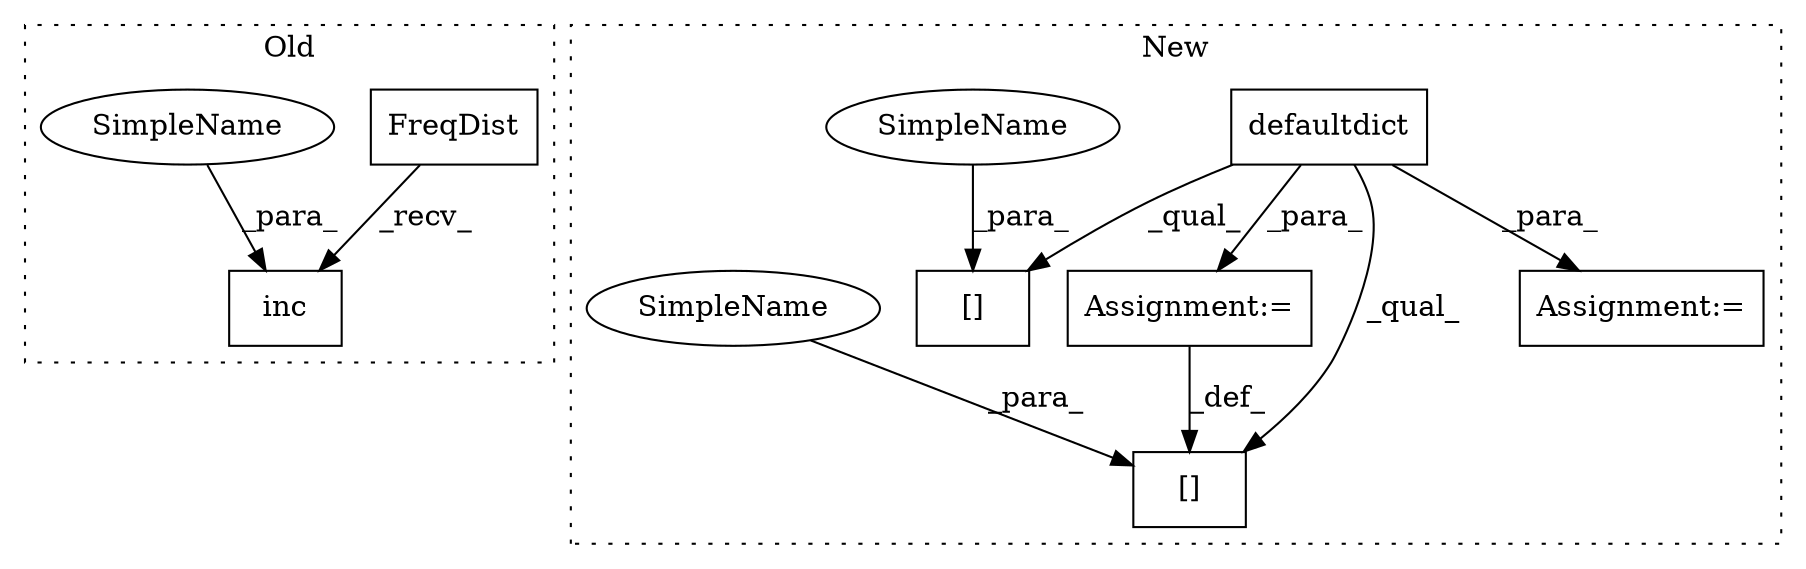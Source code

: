 digraph G {
subgraph cluster0 {
1 [label="FreqDist" a="32" s="2111" l="10" shape="box"];
4 [label="inc" a="32" s="2821,2828" l="4,1" shape="box"];
8 [label="SimpleName" a="42" s="2825" l="3" shape="ellipse"];
label = "Old";
style="dotted";
}
subgraph cluster1 {
2 [label="defaultdict" a="32" s="2440,2455" l="12,1" shape="box"];
3 [label="[]" a="2" s="3288,3302" l="11,1" shape="box"];
5 [label="Assignment:=" a="7" s="3303" l="2" shape="box"];
6 [label="[]" a="2" s="3288,3302" l="11,1" shape="box"];
7 [label="Assignment:=" a="7" s="3706" l="1" shape="box"];
9 [label="SimpleName" a="42" s="3299" l="3" shape="ellipse"];
10 [label="SimpleName" a="42" s="3299" l="3" shape="ellipse"];
label = "New";
style="dotted";
}
1 -> 4 [label="_recv_"];
2 -> 7 [label="_para_"];
2 -> 6 [label="_qual_"];
2 -> 5 [label="_para_"];
2 -> 3 [label="_qual_"];
5 -> 6 [label="_def_"];
8 -> 4 [label="_para_"];
9 -> 3 [label="_para_"];
10 -> 6 [label="_para_"];
}